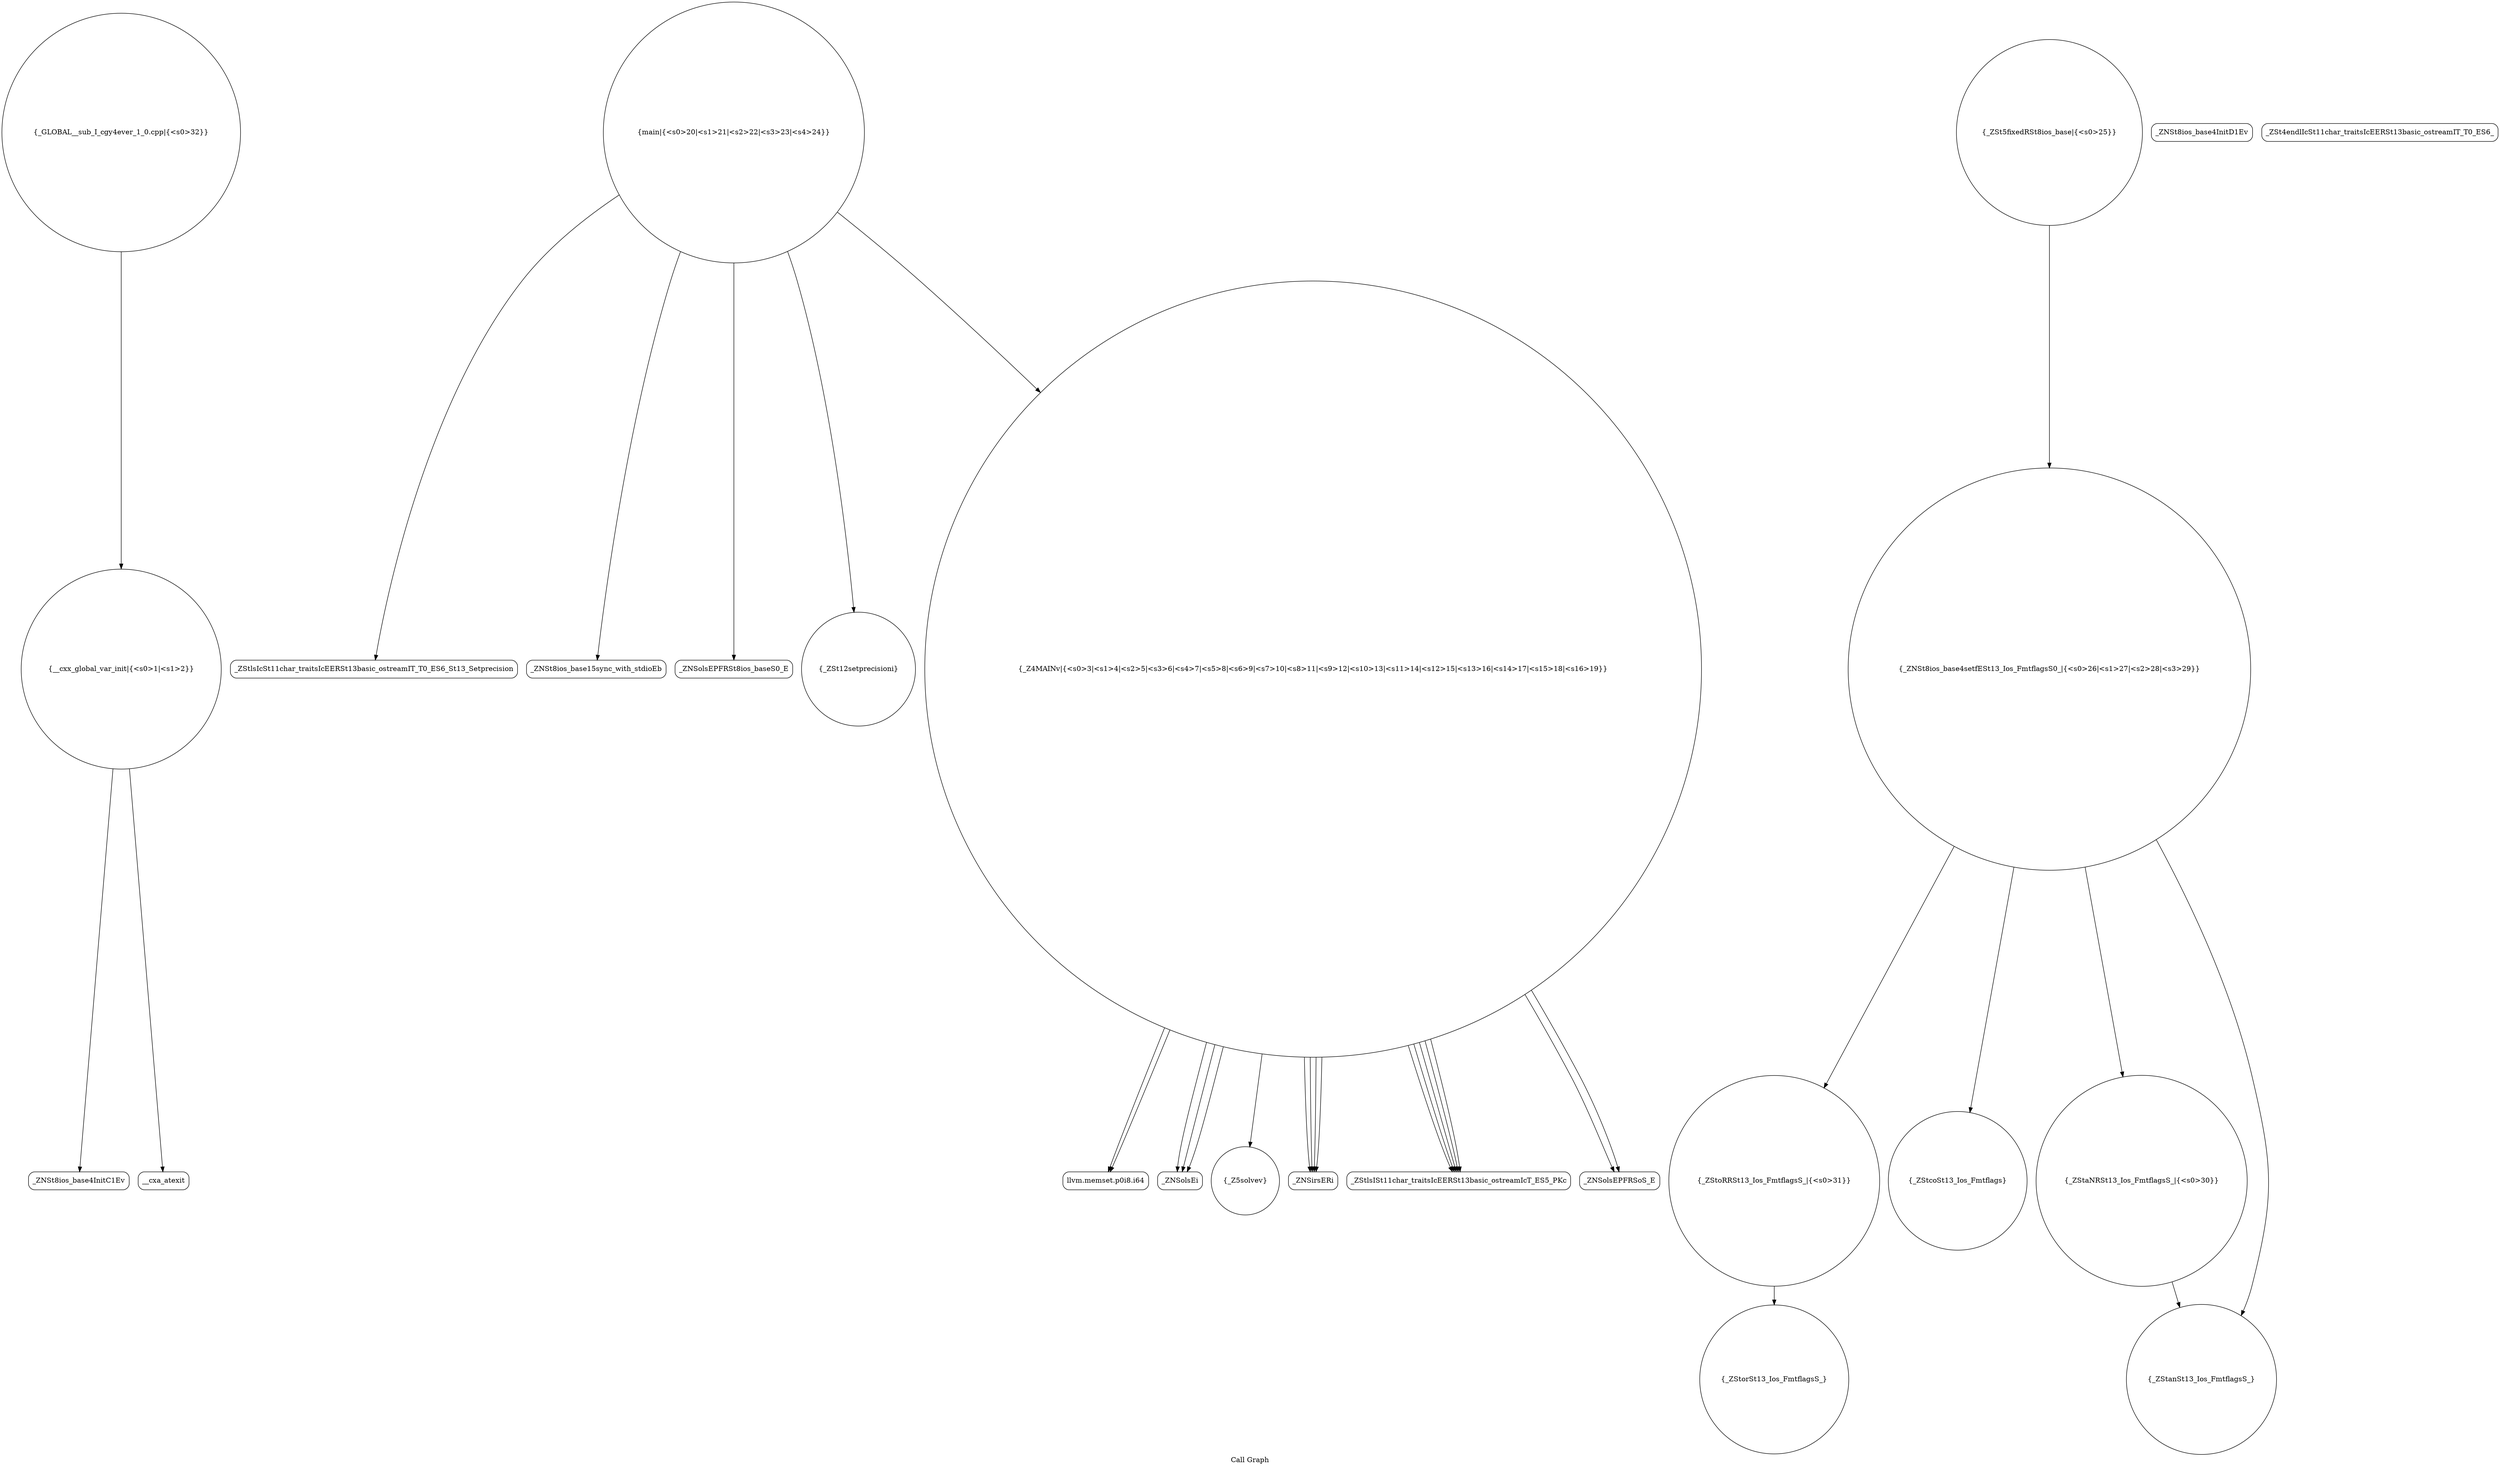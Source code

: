 digraph "Call Graph" {
	label="Call Graph";

	Node0x556ef9223fe0 [shape=record,shape=circle,label="{__cxx_global_var_init|{<s0>1|<s1>2}}"];
	Node0x556ef9223fe0:s0 -> Node0x556ef9288ee0[color=black];
	Node0x556ef9223fe0:s1 -> Node0x556ef9288fe0[color=black];
	Node0x556ef92891e0 [shape=record,shape=Mrecord,label="{llvm.memset.p0i8.i64}"];
	Node0x556ef9289560 [shape=record,shape=Mrecord,label="{_ZStlsIcSt11char_traitsIcEERSt13basic_ostreamIT_T0_ES6_St13_Setprecision}"];
	Node0x556ef92898e0 [shape=record,shape=circle,label="{_ZStoRRSt13_Ios_FmtflagsS_|{<s0>31}}"];
	Node0x556ef92898e0:s0 -> Node0x556ef92899e0[color=black];
	Node0x556ef9288f60 [shape=record,shape=Mrecord,label="{_ZNSt8ios_base4InitD1Ev}"];
	Node0x556ef92892e0 [shape=record,shape=Mrecord,label="{_ZNSolsEi}"];
	Node0x556ef9289660 [shape=record,shape=circle,label="{_ZSt5fixedRSt8ios_base|{<s0>25}}"];
	Node0x556ef9289660:s0 -> Node0x556ef9289760[color=black];
	Node0x556ef92899e0 [shape=record,shape=circle,label="{_ZStorSt13_Ios_FmtflagsS_}"];
	Node0x556ef9289060 [shape=record,shape=circle,label="{_Z5solvev}"];
	Node0x556ef92893e0 [shape=record,shape=Mrecord,label="{_ZSt4endlIcSt11char_traitsIcEERSt13basic_ostreamIT_T0_ES6_}"];
	Node0x556ef9289760 [shape=record,shape=circle,label="{_ZNSt8ios_base4setfESt13_Ios_FmtflagsS0_|{<s0>26|<s1>27|<s2>28|<s3>29}}"];
	Node0x556ef9289760:s0 -> Node0x556ef9289860[color=black];
	Node0x556ef9289760:s1 -> Node0x556ef92897e0[color=black];
	Node0x556ef9289760:s2 -> Node0x556ef9289960[color=black];
	Node0x556ef9289760:s3 -> Node0x556ef92898e0[color=black];
	Node0x556ef9289160 [shape=record,shape=Mrecord,label="{_ZNSirsERi}"];
	Node0x556ef92894e0 [shape=record,shape=Mrecord,label="{_ZNSt8ios_base15sync_with_stdioEb}"];
	Node0x556ef9289860 [shape=record,shape=circle,label="{_ZStcoSt13_Ios_Fmtflags}"];
	Node0x556ef9288ee0 [shape=record,shape=Mrecord,label="{_ZNSt8ios_base4InitC1Ev}"];
	Node0x556ef9289260 [shape=record,shape=Mrecord,label="{_ZStlsISt11char_traitsIcEERSt13basic_ostreamIcT_ES5_PKc}"];
	Node0x556ef92895e0 [shape=record,shape=Mrecord,label="{_ZNSolsEPFRSt8ios_baseS0_E}"];
	Node0x556ef9289960 [shape=record,shape=circle,label="{_ZStanSt13_Ios_FmtflagsS_}"];
	Node0x556ef9288fe0 [shape=record,shape=Mrecord,label="{__cxa_atexit}"];
	Node0x556ef9289360 [shape=record,shape=Mrecord,label="{_ZNSolsEPFRSoS_E}"];
	Node0x556ef92896e0 [shape=record,shape=circle,label="{_ZSt12setprecisioni}"];
	Node0x556ef9289a60 [shape=record,shape=circle,label="{_GLOBAL__sub_I_cgy4ever_1_0.cpp|{<s0>32}}"];
	Node0x556ef9289a60:s0 -> Node0x556ef9223fe0[color=black];
	Node0x556ef92890e0 [shape=record,shape=circle,label="{_Z4MAINv|{<s0>3|<s1>4|<s2>5|<s3>6|<s4>7|<s5>8|<s6>9|<s7>10|<s8>11|<s9>12|<s10>13|<s11>14|<s12>15|<s13>16|<s14>17|<s15>18|<s16>19}}"];
	Node0x556ef92890e0:s0 -> Node0x556ef9289160[color=black];
	Node0x556ef92890e0:s1 -> Node0x556ef9289160[color=black];
	Node0x556ef92890e0:s2 -> Node0x556ef92891e0[color=black];
	Node0x556ef92890e0:s3 -> Node0x556ef92891e0[color=black];
	Node0x556ef92890e0:s4 -> Node0x556ef9289160[color=black];
	Node0x556ef92890e0:s5 -> Node0x556ef9289160[color=black];
	Node0x556ef92890e0:s6 -> Node0x556ef9289060[color=black];
	Node0x556ef92890e0:s7 -> Node0x556ef9289260[color=black];
	Node0x556ef92890e0:s8 -> Node0x556ef92892e0[color=black];
	Node0x556ef92890e0:s9 -> Node0x556ef9289260[color=black];
	Node0x556ef92890e0:s10 -> Node0x556ef9289260[color=black];
	Node0x556ef92890e0:s11 -> Node0x556ef9289360[color=black];
	Node0x556ef92890e0:s12 -> Node0x556ef9289260[color=black];
	Node0x556ef92890e0:s13 -> Node0x556ef92892e0[color=black];
	Node0x556ef92890e0:s14 -> Node0x556ef9289260[color=black];
	Node0x556ef92890e0:s15 -> Node0x556ef92892e0[color=black];
	Node0x556ef92890e0:s16 -> Node0x556ef9289360[color=black];
	Node0x556ef9289460 [shape=record,shape=circle,label="{main|{<s0>20|<s1>21|<s2>22|<s3>23|<s4>24}}"];
	Node0x556ef9289460:s0 -> Node0x556ef92894e0[color=black];
	Node0x556ef9289460:s1 -> Node0x556ef92895e0[color=black];
	Node0x556ef9289460:s2 -> Node0x556ef92896e0[color=black];
	Node0x556ef9289460:s3 -> Node0x556ef9289560[color=black];
	Node0x556ef9289460:s4 -> Node0x556ef92890e0[color=black];
	Node0x556ef92897e0 [shape=record,shape=circle,label="{_ZStaNRSt13_Ios_FmtflagsS_|{<s0>30}}"];
	Node0x556ef92897e0:s0 -> Node0x556ef9289960[color=black];
}
